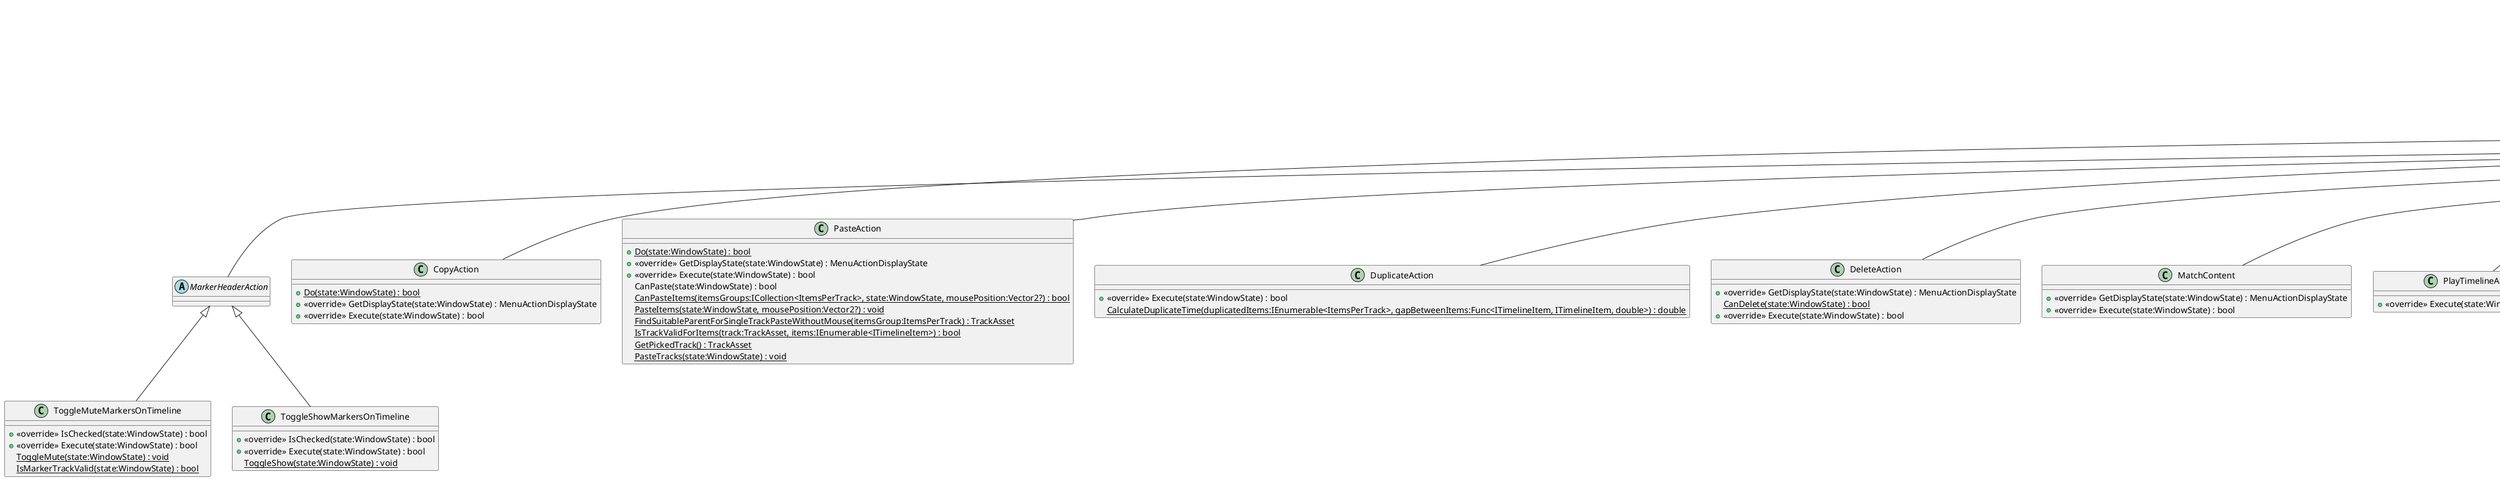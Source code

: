 @startuml
abstract class TimelineAction {
    + {abstract} Execute(state:WindowState) : bool
    + <<virtual>> GetDisplayState(state:WindowState) : MenuActionDisplayState
    + <<virtual>> IsChecked(state:WindowState) : bool
    CanExecute(state:WindowState) : bool
    + {static} Invoke(state:WindowState) : void
    + {static} GetMenuEntries(actions:IEnumerable<TimelineAction>, mousePos:Vector2?, items:List<MenuActionItem>) : void
    + {static} HandleShortcut(state:WindowState, evt:Event) : bool
}
abstract class MarkerHeaderAction {
}
class CopyAction {
    + {static} Do(state:WindowState) : bool
    + <<override>> GetDisplayState(state:WindowState) : MenuActionDisplayState
    + <<override>> Execute(state:WindowState) : bool
}
class PasteAction {
    + {static} Do(state:WindowState) : bool
    + <<override>> GetDisplayState(state:WindowState) : MenuActionDisplayState
    + <<override>> Execute(state:WindowState) : bool
    CanPaste(state:WindowState) : bool
    {static} CanPasteItems(itemsGroups:ICollection<ItemsPerTrack>, state:WindowState, mousePosition:Vector2?) : bool
    {static} PasteItems(state:WindowState, mousePosition:Vector2?) : void
    {static} FindSuitableParentForSingleTrackPasteWithoutMouse(itemsGroup:ItemsPerTrack) : TrackAsset
    {static} IsTrackValidForItems(track:TrackAsset, items:IEnumerable<ITimelineItem>) : bool
    {static} GetPickedTrack() : TrackAsset
    {static} PasteTracks(state:WindowState) : void
}
class DuplicateAction {
    + <<override>> Execute(state:WindowState) : bool
    {static} CalculateDuplicateTime(duplicatedItems:IEnumerable<ItemsPerTrack>, gapBetweenItems:Func<ITimelineItem, ITimelineItem, double>) : double
}
class DeleteAction {
    + <<override>> GetDisplayState(state:WindowState) : MenuActionDisplayState
    {static} CanDelete(state:WindowState) : bool
    + <<override>> Execute(state:WindowState) : bool
}
class MatchContent {
    + <<override>> GetDisplayState(state:WindowState) : MenuActionDisplayState
    + <<override>> Execute(state:WindowState) : bool
}
class PlayTimelineAction {
    + <<override>> Execute(state:WindowState) : bool
}
class SelectAllAction {
    + <<override>> Execute(state:WindowState) : bool
}
class PreviousFrameAction {
    + <<override>> Execute(state:WindowState) : bool
}
class NextFrameAction {
    + <<override>> Execute(state:WindowState) : bool
}
class FrameAllAction {
    + <<override>> Execute(state:WindowState) : bool
}
class FrameSelectedAction {
    + {static} FrameRange(startTime:float, endTime:float, state:WindowState) : void
    + <<override>> Execute(state:WindowState) : bool
    + {static} FrameInlineCurves(curveEditorOwner:IClipCurveEditorOwner, state:WindowState, selectionOnly:bool) : void
}
class PrevKeyAction {
    + <<override>> Execute(state:WindowState) : bool
}
class NextKeyAction {
    + <<override>> Execute(state:WindowState) : bool
}
class GotoStartAction {
    + <<override>> Execute(state:WindowState) : bool
}
class GotoEndAction {
    + <<override>> Execute(state:WindowState) : bool
}
class ZoomIn {
    + <<override>> Execute(state:WindowState) : bool
}
class ZoomOut {
    + <<override>> Execute(state:WindowState) : bool
}
class CollapseGroup {
    + <<override>> Execute(state:WindowState) : bool
}
class UnCollapseGroup {
    + <<override>> Execute(state:WindowState) : bool
}
class SelectLeftClip {
    + <<override>> Execute(state:WindowState) : bool
}
class SelectRightClip {
    + <<override>> Execute(state:WindowState) : bool
}
class SelectUpClip {
    + <<override>> Execute(state:WindowState) : bool
}
class SelectUpTrack {
    + <<override>> Execute(state:WindowState) : bool
}
class SelectDownClip {
    + <<override>> Execute(state:WindowState) : bool
}
class SelectDownTrack {
    + <<override>> Execute(state:WindowState) : bool
}
class MultiselectLeftClip {
    + <<override>> Execute(state:WindowState) : bool
}
class MultiselectRightClip {
    + <<override>> Execute(state:WindowState) : bool
}
class MultiselectUpTrack {
    + <<override>> Execute(state:WindowState) : bool
}
class MultiselectDownTrack {
    + <<override>> Execute(state:WindowState) : bool
}
class ToggleClipTrackArea {
    + <<override>> Execute(state:WindowState) : bool
}
class ToggleMuteMarkersOnTimeline {
    + <<override>> IsChecked(state:WindowState) : bool
    + <<override>> Execute(state:WindowState) : bool
    {static} ToggleMute(state:WindowState) : void
    {static} IsMarkerTrackValid(state:WindowState) : bool
}
class ToggleShowMarkersOnTimeline {
    + <<override>> IsChecked(state:WindowState) : bool
    + <<override>> Execute(state:WindowState) : bool
    {static} ToggleShow(state:WindowState) : void
}
class "KeyValuePair`2"<T1,T2> {
}
MenuItemActionBase <|-- TimelineAction
TimelineAction <|-- MarkerHeaderAction
TimelineAction <|-- CopyAction
TimelineAction <|-- PasteAction
TimelineAction <|-- DuplicateAction
TimelineAction <|-- DeleteAction
TimelineAction <|-- MatchContent
TimelineAction <|-- PlayTimelineAction
TimelineAction <|-- SelectAllAction
TimelineAction <|-- PreviousFrameAction
TimelineAction <|-- NextFrameAction
TimelineAction <|-- FrameAllAction
TimelineAction <|-- FrameSelectedAction
TimelineAction <|-- PrevKeyAction
TimelineAction <|-- NextKeyAction
TimelineAction <|-- GotoStartAction
TimelineAction <|-- GotoEndAction
TimelineAction <|-- ZoomIn
TimelineAction <|-- ZoomOut
TimelineAction <|-- CollapseGroup
TimelineAction <|-- UnCollapseGroup
TimelineAction <|-- SelectLeftClip
TimelineAction <|-- SelectRightClip
TimelineAction <|-- SelectUpClip
TimelineAction <|-- SelectUpTrack
TimelineAction <|-- SelectDownClip
TimelineAction <|-- SelectDownTrack
TimelineAction <|-- MultiselectLeftClip
TimelineAction <|-- MultiselectRightClip
TimelineAction <|-- MultiselectUpTrack
TimelineAction <|-- MultiselectDownTrack
TimelineAction <|-- ToggleClipTrackArea
MarkerHeaderAction <|-- ToggleMuteMarkersOnTimeline
MarkerHeaderAction <|-- ToggleShowMarkersOnTimeline
@enduml
